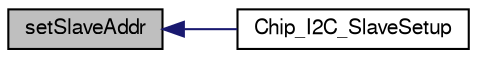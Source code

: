 digraph "setSlaveAddr"
{
  edge [fontname="FreeSans",fontsize="10",labelfontname="FreeSans",labelfontsize="10"];
  node [fontname="FreeSans",fontsize="10",shape=record];
  rankdir="LR";
  Node1 [label="setSlaveAddr",height=0.2,width=0.4,color="black", fillcolor="grey75", style="filled", fontcolor="black"];
  Node1 -> Node2 [dir="back",color="midnightblue",fontsize="10",style="solid"];
  Node2 [label="Chip_I2C_SlaveSetup",height=0.2,width=0.4,color="black", fillcolor="white", style="filled",URL="$group__I2C__17XX__40XX.html#gaf6ea40668dde26e406f76ff3ddeda527",tooltip="Setup a slave I2C device. "];
}

